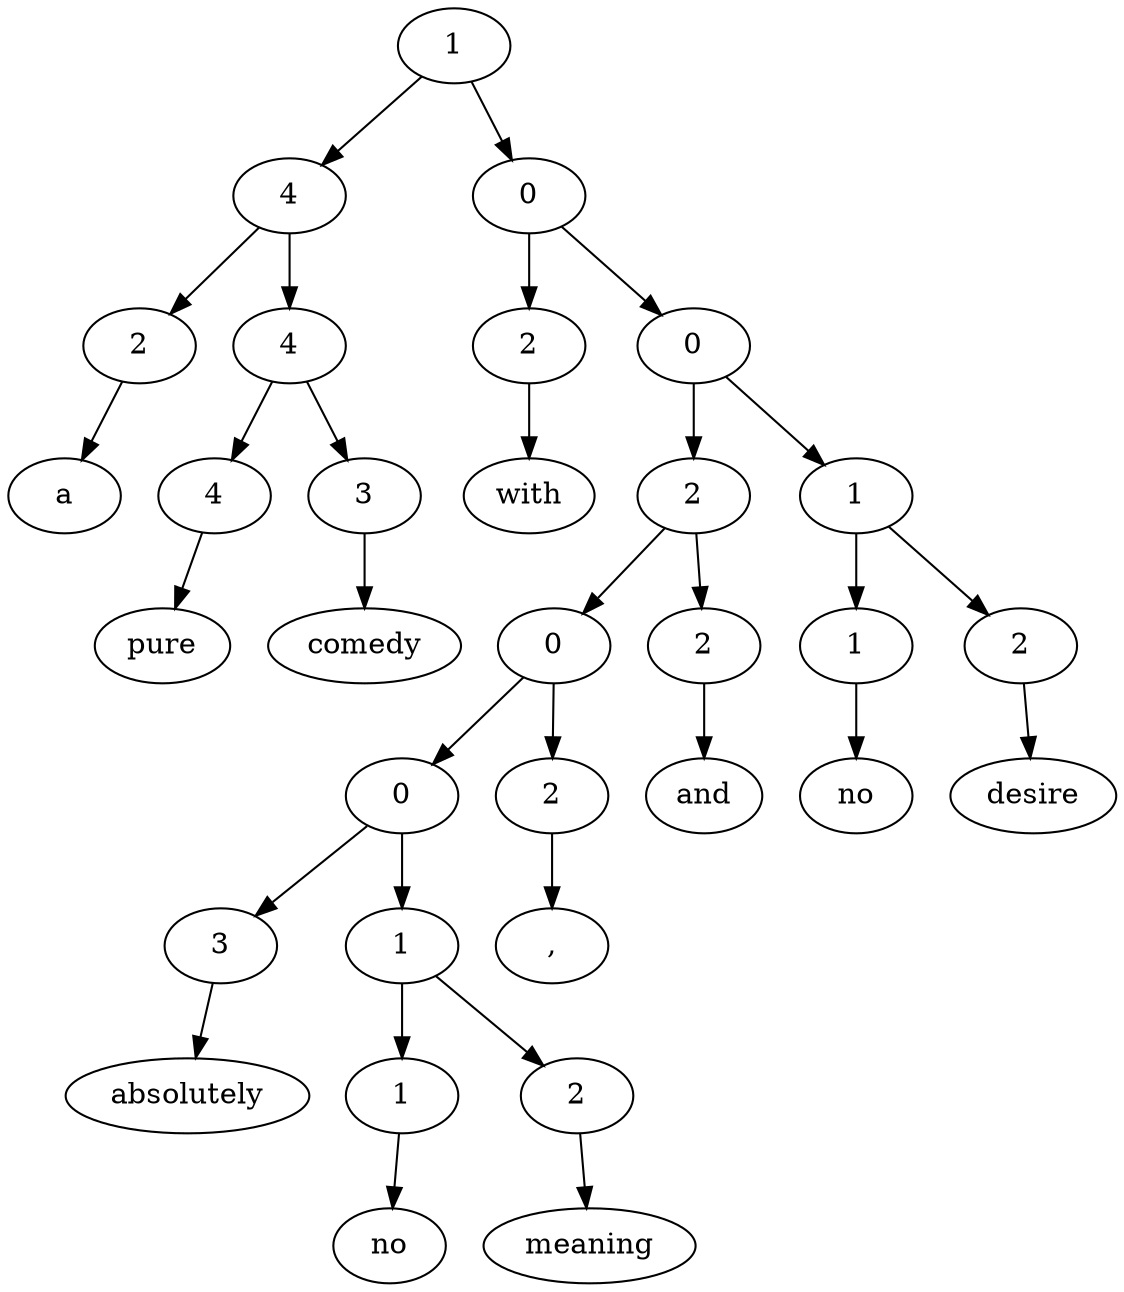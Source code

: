 digraph G{Node0 [label="1"]
Node0 -> Node1
Node0 -> Node9
Node1 [label="4"]
Node1 -> Node2
Node1 -> Node4
Node9 [label="0"]
Node9 -> Node10
Node9 -> Node12
Node2 [label="2"]
Node2 -> Node3
Node4 [label="4"]
Node4 -> Node5
Node4 -> Node7
Node10 [label="2"]
Node10 -> Node11
Node12 [label="0"]
Node12 -> Node13
Node12 -> Node27
Node3 [label="a"]
Node5 [label="4"]
Node5 -> Node6
Node7 [label="3"]
Node7 -> Node8
Node11 [label="with"]
Node13 [label="2"]
Node13 -> Node14
Node13 -> Node25
Node27 [label="1"]
Node27 -> Node28
Node27 -> Node30
Node6 [label="pure"]
Node8 [label="comedy"]
Node14 [label="0"]
Node14 -> Node15
Node14 -> Node23
Node25 [label="2"]
Node25 -> Node26
Node28 [label="1"]
Node28 -> Node29
Node30 [label="2"]
Node30 -> Node31
Node15 [label="0"]
Node15 -> Node16
Node15 -> Node18
Node23 [label="2"]
Node23 -> Node24
Node26 [label="and"]
Node29 [label="no"]
Node31 [label="desire"]
Node16 [label="3"]
Node16 -> Node17
Node18 [label="1"]
Node18 -> Node19
Node18 -> Node21
Node24 [label=","]
Node17 [label="absolutely"]
Node19 [label="1"]
Node19 -> Node20
Node21 [label="2"]
Node21 -> Node22
Node20 [label="no"]
Node22 [label="meaning"]
}